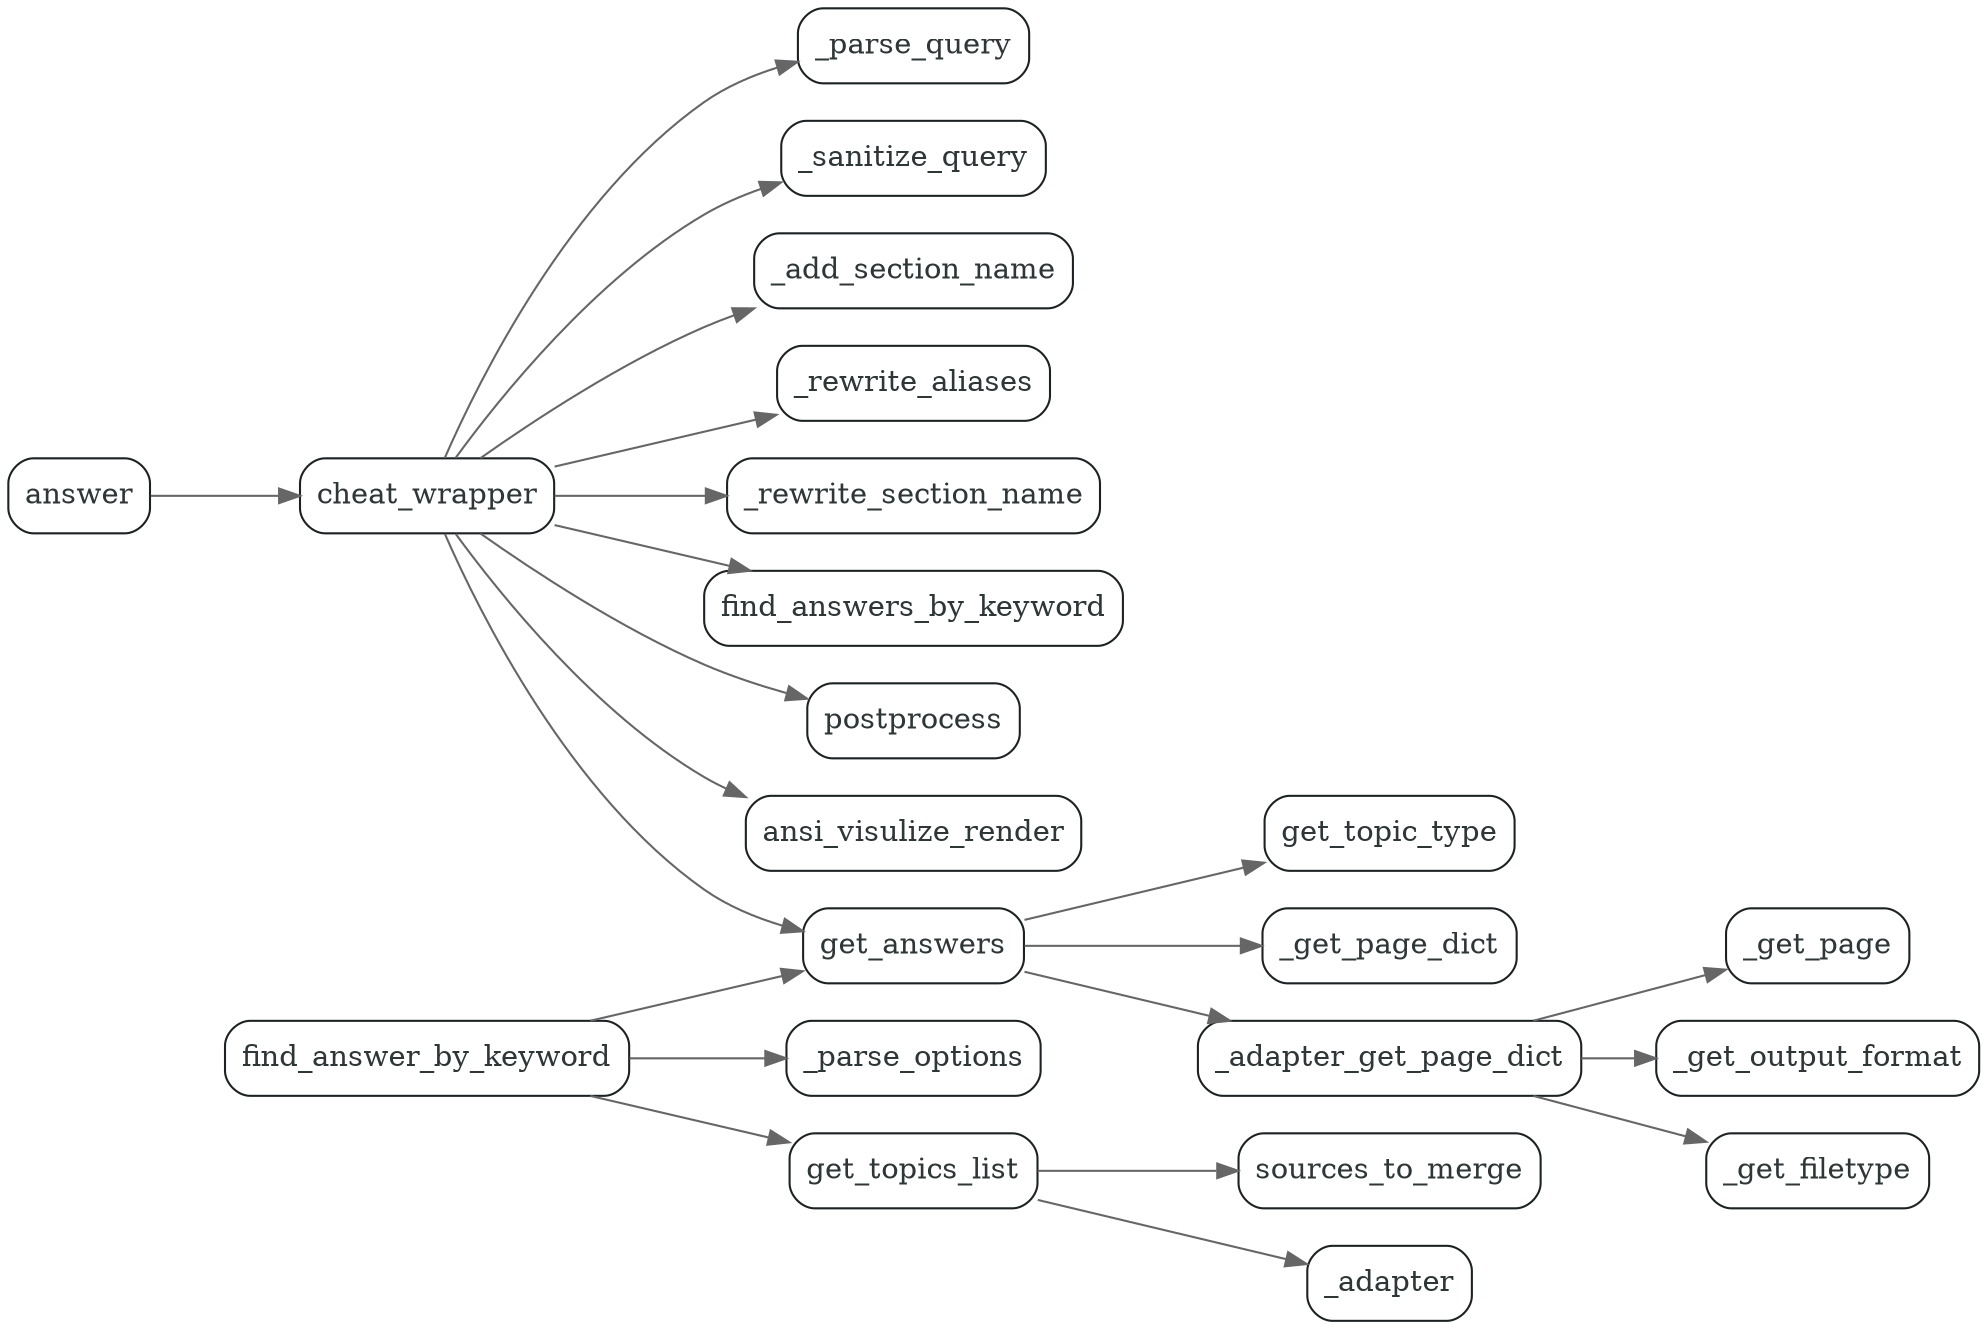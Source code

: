 #include "styles.h"
digraph cheat {
  node[shape=box;style="rounded";color="#1c2123";fontcolor="#2f3638"];
  edge[color=gray40];
  newrank=true;
  rankdir=LR;
  answer -> cheat_wrapper;
  cheat_wrapper -> {
    _parse_query;
    _sanitize_query;
    _add_section_name;
    _rewrite_aliases;
    _rewrite_section_name;
    find_answers_by_keyword;
    get_answers
    postprocess
    ansi_visulize_render
  }

  find_answer_by_keyword -> {
    _parse_options;
    get_topics_list;
    get_answers;
  }

  get_topics_list -> {
    sources_to_merge;
    _adapter;
  }

  get_answers -> {
    get_topic_type;
    _get_page_dict;
    _adapter_get_page_dict
  }

  _adapter_get_page_dict -> {
    _get_page;
    _get_output_format;
    _get_filetype;
  }

  _get_page -> {
  }
}
